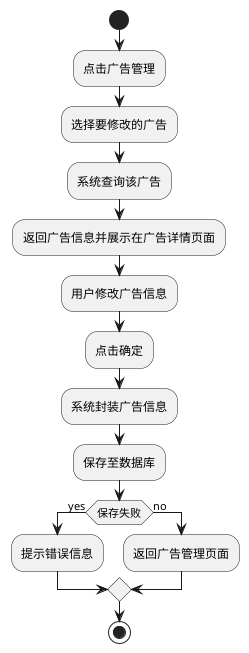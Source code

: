 @startuml
'https://plantuml.com/activity-diagram-beta
/'点击广告管理，选择要修改的广告，系统查询该广告，返回广告信息并展示在广告详情页面，用户修改广告信息，点击确定，系统封装广告信息，并保存至数据库，若保存失败，则提示错误信息，若成功则返回广告管理页面'/
start
:点击广告管理;
:选择要修改的广告;
:系统查询该广告;
:返回广告信息并展示在广告详情页面;
:用户修改广告信息;
:点击确定;
:系统封装广告信息;
:保存至数据库;
if (保存失败) then (yes)
  :提示错误信息;
else (no)
  :返回广告管理页面;
endif
stop

@enduml

